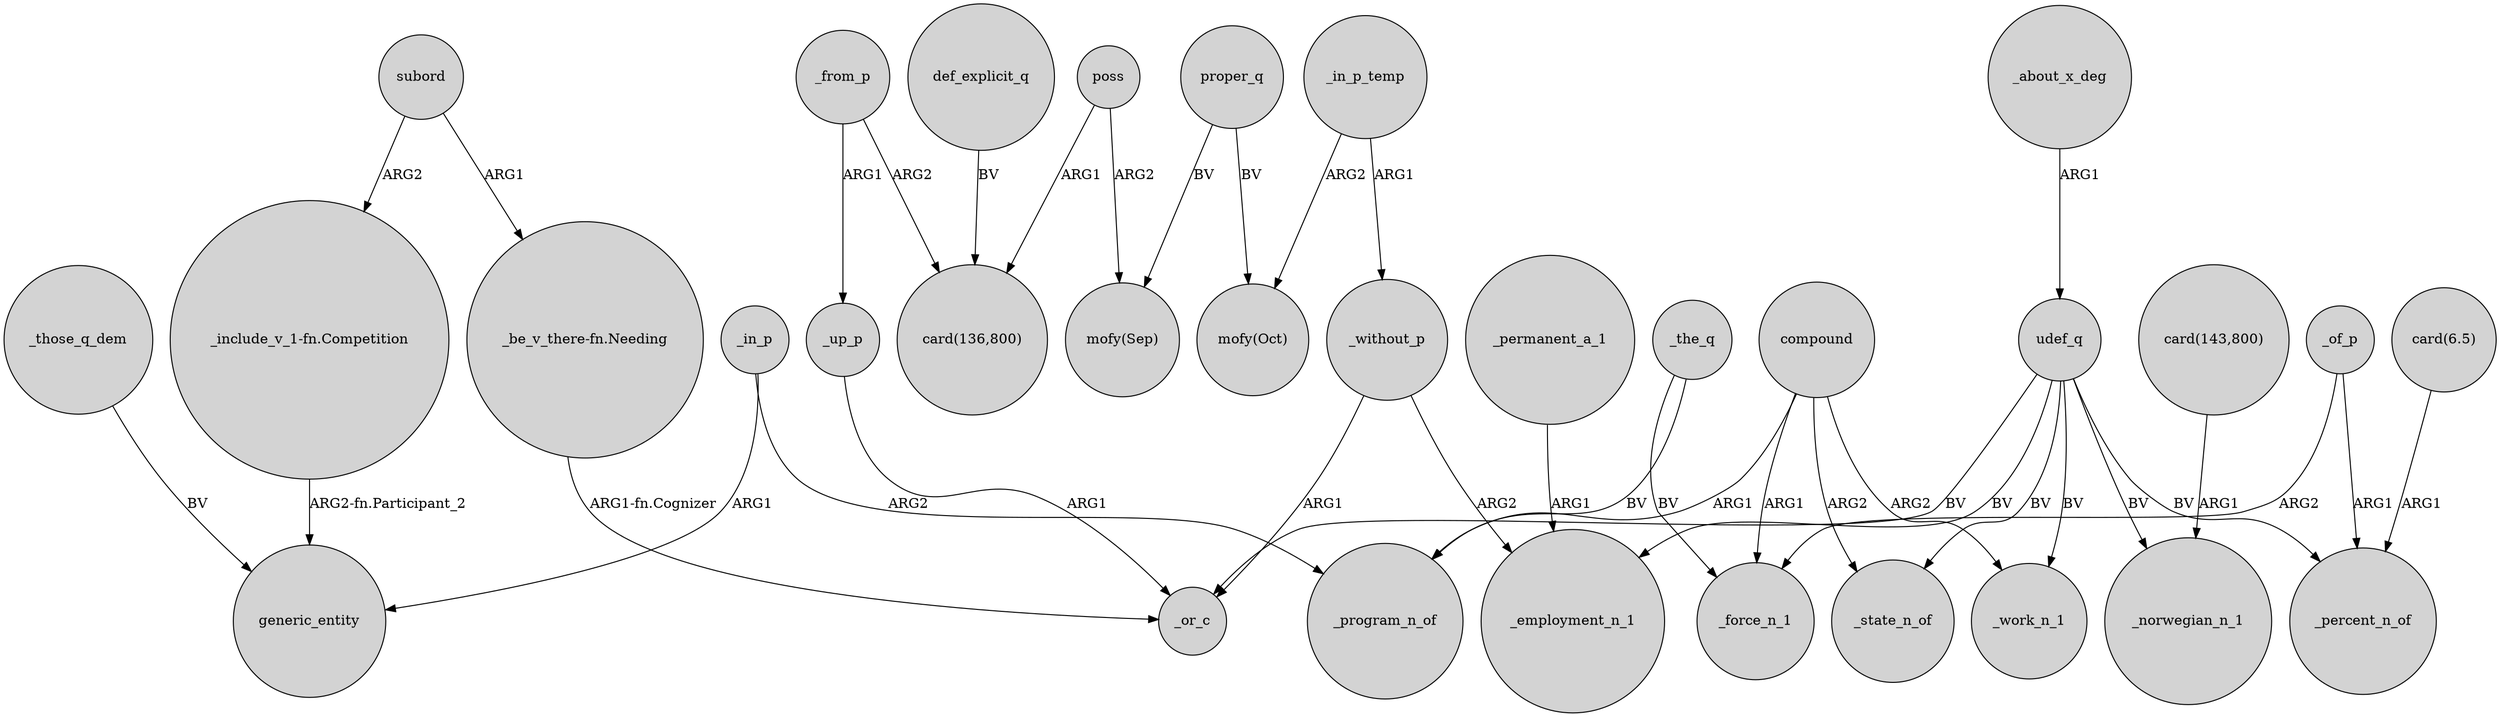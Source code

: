 digraph {
	node [shape=circle style=filled]
	_those_q_dem -> generic_entity [label=BV]
	_up_p -> _or_c [label=ARG1]
	_permanent_a_1 -> _employment_n_1 [label=ARG1]
	_in_p_temp -> "mofy(Oct)" [label=ARG2]
	def_explicit_q -> "card(136,800)" [label=BV]
	udef_q -> _employment_n_1 [label=BV]
	compound -> _work_n_1 [label=ARG2]
	subord -> "_be_v_there-fn.Needing" [label=ARG1]
	udef_q -> _work_n_1 [label=BV]
	_from_p -> "card(136,800)" [label=ARG2]
	udef_q -> _norwegian_n_1 [label=BV]
	"card(143,800)" -> _norwegian_n_1 [label=ARG1]
	_of_p -> _percent_n_of [label=ARG1]
	compound -> _force_n_1 [label=ARG1]
	_in_p -> generic_entity [label=ARG1]
	udef_q -> _or_c [label=BV]
	_about_x_deg -> udef_q [label=ARG1]
	udef_q -> _state_n_of [label=BV]
	compound -> _program_n_of [label=ARG1]
	udef_q -> _percent_n_of [label=BV]
	"_include_v_1-fn.Competition" -> generic_entity [label="ARG2-fn.Participant_2"]
	_of_p -> _force_n_1 [label=ARG2]
	_in_p -> _program_n_of [label=ARG2]
	poss -> "card(136,800)" [label=ARG1]
	_the_q -> _program_n_of [label=BV]
	subord -> "_include_v_1-fn.Competition" [label=ARG2]
	_in_p_temp -> _without_p [label=ARG1]
	_without_p -> _or_c [label=ARG1]
	_the_q -> _force_n_1 [label=BV]
	proper_q -> "mofy(Sep)" [label=BV]
	proper_q -> "mofy(Oct)" [label=BV]
	poss -> "mofy(Sep)" [label=ARG2]
	compound -> _state_n_of [label=ARG2]
	_from_p -> _up_p [label=ARG1]
	"card(6.5)" -> _percent_n_of [label=ARG1]
	"_be_v_there-fn.Needing" -> _or_c [label="ARG1-fn.Cognizer"]
	_without_p -> _employment_n_1 [label=ARG2]
}
